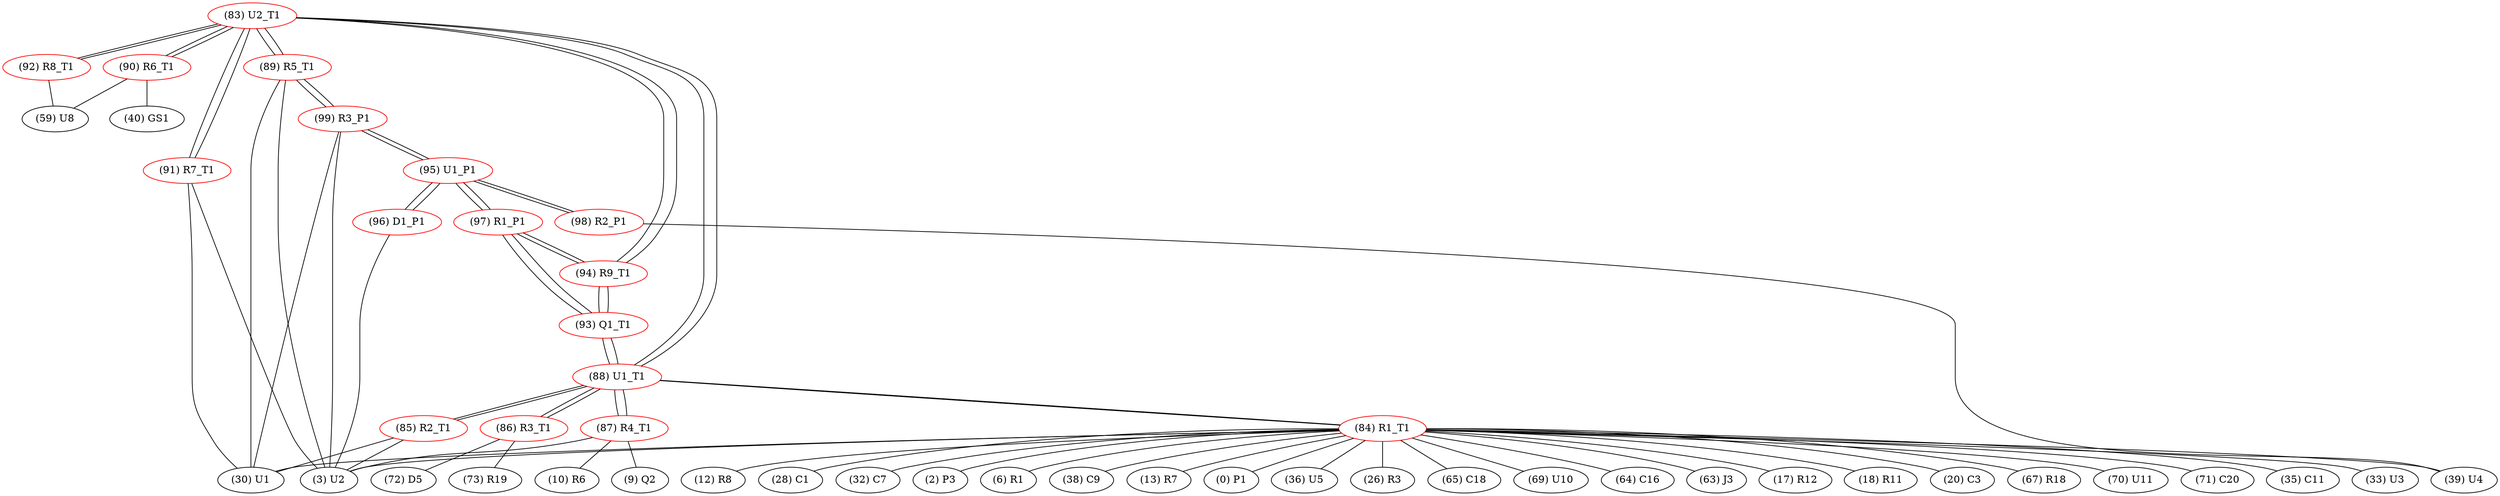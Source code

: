 graph {
	83 [label="(83) U2_T1" color=red]
	92 [label="(92) R8_T1"]
	91 [label="(91) R7_T1"]
	90 [label="(90) R6_T1"]
	89 [label="(89) R5_T1"]
	88 [label="(88) U1_T1"]
	94 [label="(94) R9_T1"]
	84 [label="(84) R1_T1" color=red]
	26 [label="(26) R3"]
	65 [label="(65) C18"]
	69 [label="(69) U10"]
	64 [label="(64) C16"]
	63 [label="(63) J3"]
	17 [label="(17) R12"]
	18 [label="(18) R11"]
	20 [label="(20) C3"]
	67 [label="(67) R18"]
	70 [label="(70) U11"]
	71 [label="(71) C20"]
	35 [label="(35) C11"]
	3 [label="(3) U2"]
	33 [label="(33) U3"]
	12 [label="(12) R8"]
	28 [label="(28) C1"]
	30 [label="(30) U1"]
	32 [label="(32) C7"]
	2 [label="(2) P3"]
	39 [label="(39) U4"]
	6 [label="(6) R1"]
	38 [label="(38) C9"]
	13 [label="(13) R7"]
	0 [label="(0) P1"]
	36 [label="(36) U5"]
	88 [label="(88) U1_T1"]
	85 [label="(85) R2_T1" color=red]
	3 [label="(3) U2"]
	30 [label="(30) U1"]
	88 [label="(88) U1_T1"]
	86 [label="(86) R3_T1" color=red]
	73 [label="(73) R19"]
	72 [label="(72) D5"]
	88 [label="(88) U1_T1"]
	87 [label="(87) R4_T1" color=red]
	3 [label="(3) U2"]
	9 [label="(9) Q2"]
	10 [label="(10) R6"]
	88 [label="(88) U1_T1"]
	88 [label="(88) U1_T1" color=red]
	83 [label="(83) U2_T1"]
	86 [label="(86) R3_T1"]
	85 [label="(85) R2_T1"]
	84 [label="(84) R1_T1"]
	93 [label="(93) Q1_T1"]
	87 [label="(87) R4_T1"]
	89 [label="(89) R5_T1" color=red]
	30 [label="(30) U1"]
	3 [label="(3) U2"]
	99 [label="(99) R3_P1"]
	83 [label="(83) U2_T1"]
	90 [label="(90) R6_T1" color=red]
	59 [label="(59) U8"]
	40 [label="(40) GS1"]
	83 [label="(83) U2_T1"]
	91 [label="(91) R7_T1" color=red]
	30 [label="(30) U1"]
	3 [label="(3) U2"]
	83 [label="(83) U2_T1"]
	92 [label="(92) R8_T1" color=red]
	59 [label="(59) U8"]
	83 [label="(83) U2_T1"]
	93 [label="(93) Q1_T1" color=red]
	88 [label="(88) U1_T1"]
	97 [label="(97) R1_P1"]
	94 [label="(94) R9_T1"]
	94 [label="(94) R9_T1" color=red]
	83 [label="(83) U2_T1"]
	97 [label="(97) R1_P1"]
	93 [label="(93) Q1_T1"]
	95 [label="(95) U1_P1" color=red]
	96 [label="(96) D1_P1"]
	98 [label="(98) R2_P1"]
	99 [label="(99) R3_P1"]
	97 [label="(97) R1_P1"]
	96 [label="(96) D1_P1" color=red]
	3 [label="(3) U2"]
	95 [label="(95) U1_P1"]
	97 [label="(97) R1_P1" color=red]
	94 [label="(94) R9_T1"]
	93 [label="(93) Q1_T1"]
	95 [label="(95) U1_P1"]
	98 [label="(98) R2_P1" color=red]
	39 [label="(39) U4"]
	95 [label="(95) U1_P1"]
	99 [label="(99) R3_P1" color=red]
	30 [label="(30) U1"]
	3 [label="(3) U2"]
	89 [label="(89) R5_T1"]
	95 [label="(95) U1_P1"]
	83 -- 92
	83 -- 91
	83 -- 90
	83 -- 89
	83 -- 88
	83 -- 94
	84 -- 26
	84 -- 65
	84 -- 69
	84 -- 64
	84 -- 63
	84 -- 17
	84 -- 18
	84 -- 20
	84 -- 67
	84 -- 70
	84 -- 71
	84 -- 35
	84 -- 3
	84 -- 33
	84 -- 12
	84 -- 28
	84 -- 30
	84 -- 32
	84 -- 2
	84 -- 39
	84 -- 6
	84 -- 38
	84 -- 13
	84 -- 0
	84 -- 36
	84 -- 88
	85 -- 3
	85 -- 30
	85 -- 88
	86 -- 73
	86 -- 72
	86 -- 88
	87 -- 3
	87 -- 9
	87 -- 10
	87 -- 88
	88 -- 83
	88 -- 86
	88 -- 85
	88 -- 84
	88 -- 93
	88 -- 87
	89 -- 30
	89 -- 3
	89 -- 99
	89 -- 83
	90 -- 59
	90 -- 40
	90 -- 83
	91 -- 30
	91 -- 3
	91 -- 83
	92 -- 59
	92 -- 83
	93 -- 88
	93 -- 97
	93 -- 94
	94 -- 83
	94 -- 97
	94 -- 93
	95 -- 96
	95 -- 98
	95 -- 99
	95 -- 97
	96 -- 3
	96 -- 95
	97 -- 94
	97 -- 93
	97 -- 95
	98 -- 39
	98 -- 95
	99 -- 30
	99 -- 3
	99 -- 89
	99 -- 95
}